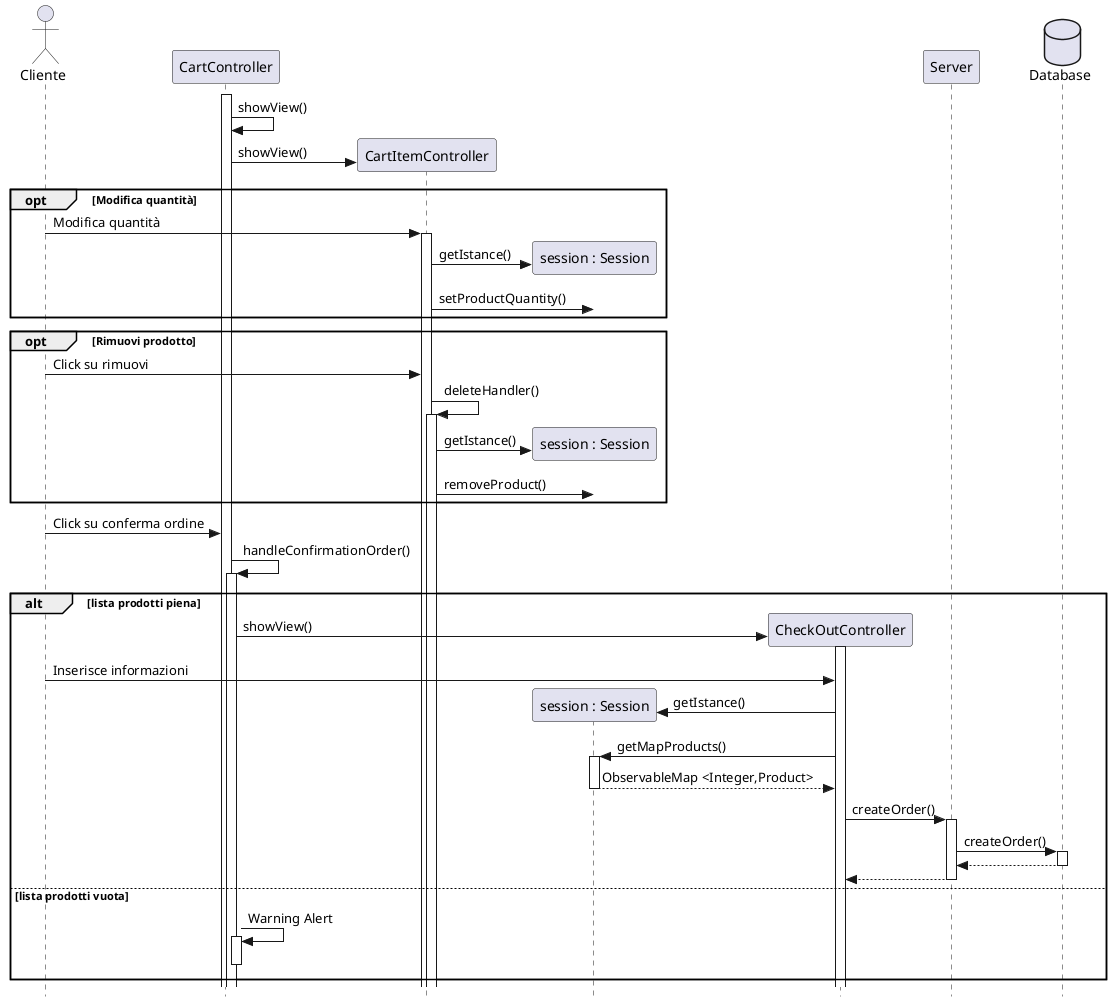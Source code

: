 @startuml
skinparam Style strictuml
actor Cliente
participant CartController
participant CartItemController
participant "session : Session"
participant CheckOutController
participant Server
Database Database
activate CartController
CartController -> CartController : showView()
CartController -> CartItemController **: showView()
opt Modifica quantità
Cliente -> CartItemController : Modifica quantità
activate CartItemController
CartItemController -> "session : Session" ** : getIstance()
CartItemController -> "session : Session" : setProductQuantity()

end opt
opt Rimuovi prodotto
Cliente -> CartItemController : Click su rimuovi
CartItemController->CartItemController: deleteHandler()
activate CartItemController
CartItemController -> "session : Session" **: getIstance()
CartItemController -> "session : Session" : removeProduct()

end opt
Cliente -> CartController : Click su conferma ordine
CartController->CartController : handleConfirmationOrder()
activate CartController
alt lista prodotti piena
    CartController->CheckOutController ** : showView()
    activate CheckOutController
    Cliente->CheckOutController : Inserisce informazioni
    CheckOutController -> "session : Session" **: getIstance()
    CheckOutController -> "session : Session" : getMapProducts()
    activate "session : Session"
    return ObservableMap <Integer,Product>
    CheckOutController -> Server : createOrder()
    activate Server
    Server -> Database : createOrder()
    activate Database
    return
    return


else lista prodotti vuota
    CartController -> CartController: Warning Alert
    activate CartController
    deactivate CartController
end alt


@enduml